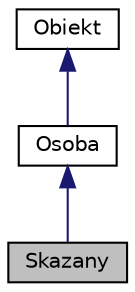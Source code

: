 digraph "Skazany"
{
 // LATEX_PDF_SIZE
  edge [fontname="Helvetica",fontsize="10",labelfontname="Helvetica",labelfontsize="10"];
  node [fontname="Helvetica",fontsize="10",shape=record];
  Node1 [label="Skazany",height=0.2,width=0.4,color="black", fillcolor="grey75", style="filled", fontcolor="black",tooltip="Struktura reprezentujaca skazanego."];
  Node2 -> Node1 [dir="back",color="midnightblue",fontsize="10",style="solid",fontname="Helvetica"];
  Node2 [label="Osoba",height=0.2,width=0.4,color="black", fillcolor="white", style="filled",URL="$structOsoba.html",tooltip="Klasa reprezentujaca osobe."];
  Node3 -> Node2 [dir="back",color="midnightblue",fontsize="10",style="solid",fontname="Helvetica"];
  Node3 [label="Obiekt",height=0.2,width=0.4,color="black", fillcolor="white", style="filled",URL="$structObiekt.html",tooltip="Struktura przedstawiajaca najbardizej podstawowy obiekt bazy danych."];
}

